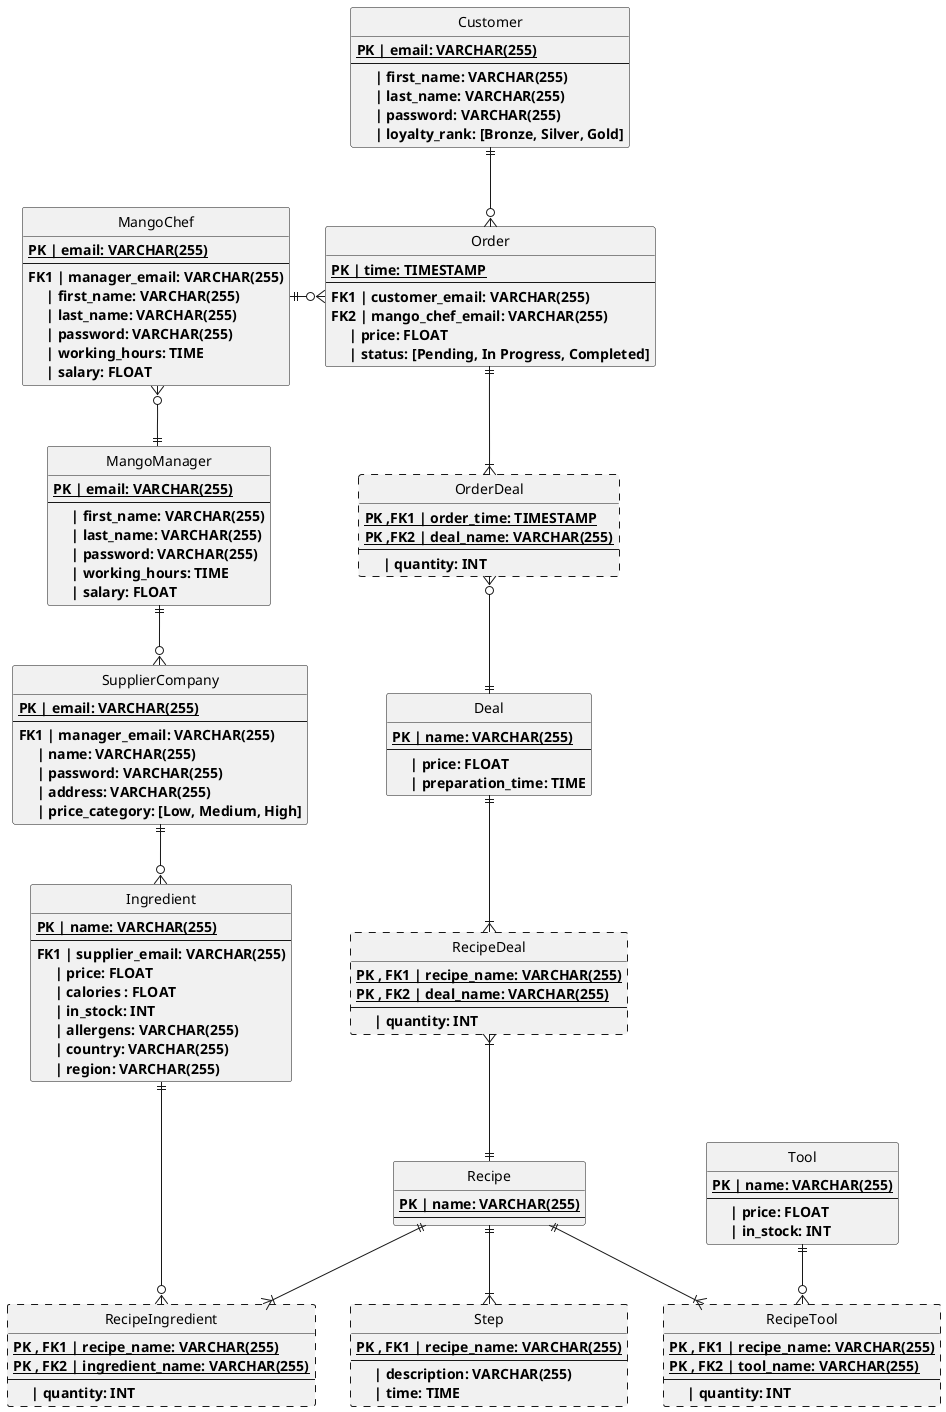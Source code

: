 @startuml Diagram of MangoDB
Hide circle

entity Customer
{
    {static}<b>PK | email: VARCHAR(255)
    --
    <b>     | first_name: VARCHAR(255)
    <b>     | last_name: VARCHAR(255)
    <b>     | password: VARCHAR(255)
    <b>     | loyalty_rank: [Bronze, Silver, Gold]
}

entity Order
{
    {static}<b>PK | time: TIMESTAMP
    --
    <b>FK1 | customer_email: VARCHAR(255)
    <b>FK2 | mango_chef_email: VARCHAR(255)
    <b>     | price: FLOAT
    <b>     | status: [Pending, In Progress, Completed]
}

entity OrderDeal ##[dashed]
{
    {static}<b>PK ,FK1 | order_time: TIMESTAMP
    {static}<b>PK ,FK2 | deal_name: VARCHAR(255)
    --
    <b>     | quantity: INT
}

entity Deal
{
    {static}<b>PK | name: VARCHAR(255)
    --
    <b>     | price: FLOAT
    <b>     | preparation_time: TIME
}

entity RecipeDeal ##[dashed]
{
    {static}<b>PK , FK1 | recipe_name: VARCHAR(255)
    {static}<b>PK , FK2 | deal_name: VARCHAR(255)
    --
    <b>     | quantity: INT
}

entity Recipe
{
    {static}<b>PK | name: VARCHAR(255)
    --
}

entity Step ##[dashed]
{
    {static}<b>PK , FK1 | recipe_name: VARCHAR(255)
    --
    <b>     | description: VARCHAR(255)
    <b>     | time: TIME
}

entity RecipeIngredient ##[dashed]
{
    {static}<b>PK , FK1 | recipe_name: VARCHAR(255)
    {static}<b>PK , FK2 | ingredient_name: VARCHAR(255)
    --
    <b>     | quantity: INT
}

entity RecipeTool ##[dashed]
{
    {static}<b>PK , FK1 | recipe_name: VARCHAR(255)
    {static}<b>PK , FK2 | tool_name: VARCHAR(255)
    --
    <b>     | quantity: INT
}

entity Ingredient
{
    {static}<b>PK | name: VARCHAR(255)
    --
    <b>FK1 | supplier_email: VARCHAR(255) 
    <b>     | price: FLOAT
    <b>     | calories : FLOAT
    <b>     | in_stock: INT
    <b>     | allergens: VARCHAR(255)
    <b>     | country: VARCHAR(255)
    <b>     | region: VARCHAR(255)
}

entity Tool
{
    {static}<b>PK | name: VARCHAR(255)
    --
    <b>     | price: FLOAT
    <b>     | in_stock: INT
}


entity SupplierCompany
{   
    {static}<b>PK | email: VARCHAR(255)
    --
    <b>FK1 | manager_email: VARCHAR(255)
    <b>     | name: VARCHAR(255)
    <b>     | password: VARCHAR(255)
    <b>     | address: VARCHAR(255)
    <b>     | price_category: [Low, Medium, High]
}

entity MangoChef
{
    {static}<b>PK | email: VARCHAR(255)
    --
    <b>FK1 | manager_email: VARCHAR(255)
    <b>     | first_name: VARCHAR(255)
    <b>     | last_name: VARCHAR(255)
    <b>     | password: VARCHAR(255)
    <b>     | working_hours: TIME
    <b>     | salary: FLOAT
}

entity MangoManager
{
    {static}<b>PK | email: VARCHAR(255)
    --
    <b>     | first_name: VARCHAR(255)
    <b>     | last_name: VARCHAR(255)
    <b>     | password: VARCHAR(255)
    <b>     | working_hours: TIME
    <b>     | salary: FLOAT
}

MangoManager ||-down-o{ SupplierCompany
MangoManager ||-up-o{ MangoChef
MangoChef ||-right-o{ Order

SupplierCompany ||-down-o{ Ingredient

Customer ||-down-o{ Order
Order  ||-down-|{ OrderDeal
OrderDeal }o-down-|| Deal

Recipe ||-down-|{ RecipeIngredient
RecipeIngredient }o-up-|| Ingredient
Recipe ||-down-|{ RecipeTool
RecipeTool }o-up-|| Tool

Recipe ||-down-|{ Step
Deal ||-down-|{ RecipeDeal
Recipe ||-up-|{ RecipeDeal
@enduml